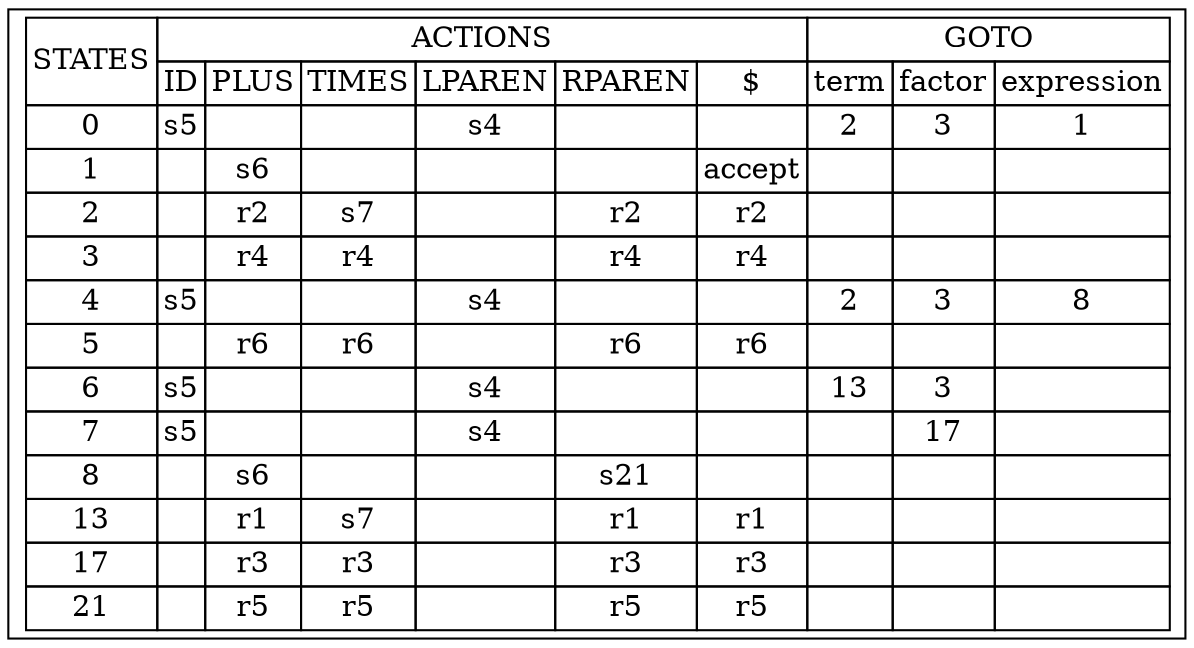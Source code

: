 digraph {
	node [shape=record]
	rankdir=LR
	table [label=<<table border="0" cellborder="1" cellspacing="0"><tr><td rowspan="2">STATES</td><td colspan="6">ACTIONS</td><td colspan="3">GOTO</td></tr><tr><td>ID</td><td>PLUS</td><td>TIMES</td><td>LPAREN</td><td>RPAREN</td><td>$</td><td>term</td><td>factor</td><td>expression</td></tr><tr><td>0</td><td>s5</td><td></td><td></td><td>s4</td><td></td><td></td><td>2</td><td>3</td><td>1</td></tr><tr><td>1</td><td></td><td>s6</td><td></td><td></td><td></td><td>accept</td><td></td><td></td><td></td></tr><tr><td>2</td><td></td><td>r2</td><td>s7</td><td></td><td>r2</td><td>r2</td><td></td><td></td><td></td></tr><tr><td>3</td><td></td><td>r4</td><td>r4</td><td></td><td>r4</td><td>r4</td><td></td><td></td><td></td></tr><tr><td>4</td><td>s5</td><td></td><td></td><td>s4</td><td></td><td></td><td>2</td><td>3</td><td>8</td></tr><tr><td>5</td><td></td><td>r6</td><td>r6</td><td></td><td>r6</td><td>r6</td><td></td><td></td><td></td></tr><tr><td>6</td><td>s5</td><td></td><td></td><td>s4</td><td></td><td></td><td>13</td><td>3</td><td></td></tr><tr><td>7</td><td>s5</td><td></td><td></td><td>s4</td><td></td><td></td><td></td><td>17</td><td></td></tr><tr><td>8</td><td></td><td>s6</td><td></td><td></td><td>s21</td><td></td><td></td><td></td><td></td></tr><tr><td>13</td><td></td><td>r1</td><td>s7</td><td></td><td>r1</td><td>r1</td><td></td><td></td><td></td></tr><tr><td>17</td><td></td><td>r3</td><td>r3</td><td></td><td>r3</td><td>r3</td><td></td><td></td><td></td></tr><tr><td>21</td><td></td><td>r5</td><td>r5</td><td></td><td>r5</td><td>r5</td><td></td><td></td><td></td></tr></table>>]
}
